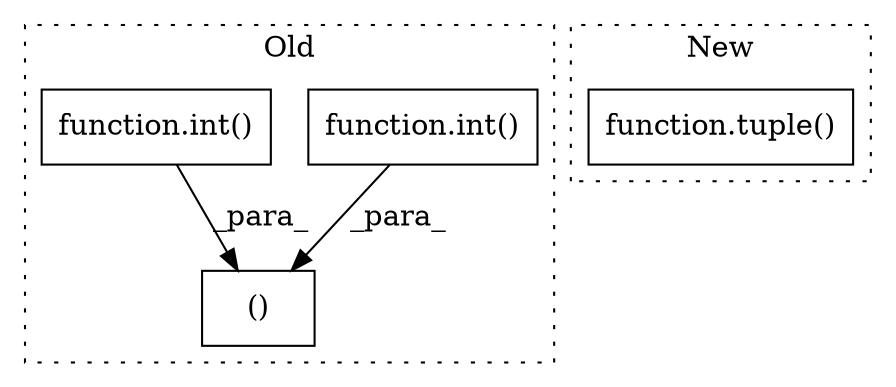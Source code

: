 digraph G {
subgraph cluster0 {
1 [label="function.int()" a="75" s="4630,4648" l="4,1" shape="box"];
3 [label="()" a="54" s="4628" l="21" shape="box"];
4 [label="function.int()" a="75" s="4609,4627" l="4,1" shape="box"];
label = "Old";
style="dotted";
}
subgraph cluster1 {
2 [label="function.tuple()" a="75" s="5405,5414" l="6,31" shape="box"];
label = "New";
style="dotted";
}
1 -> 3 [label="_para_"];
4 -> 3 [label="_para_"];
}
